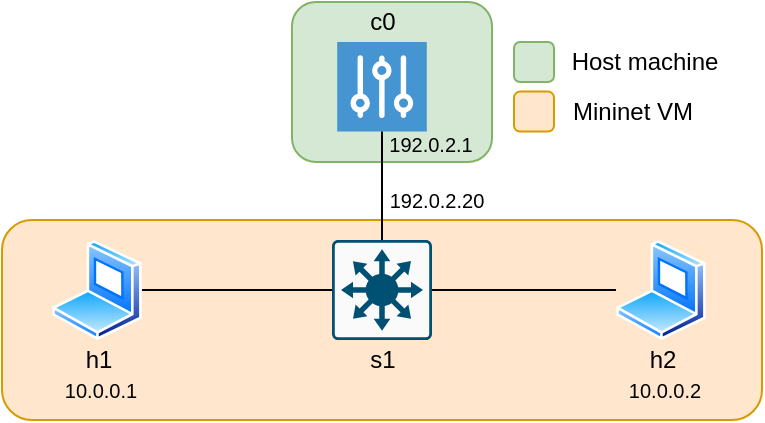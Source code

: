 <mxfile version="12.5.1" type="device"><diagram id="w_w8xXXC3iozpFcwya_7" name="Page-1"><mxGraphModel dx="569" dy="314" grid="1" gridSize="10" guides="1" tooltips="1" connect="1" arrows="1" fold="1" page="1" pageScale="1" pageWidth="1169" pageHeight="827" math="0" shadow="0"><root><mxCell id="0"/><mxCell id="1" parent="0"/><mxCell id="tBL6c-jtVdqmp4s9JYLr-20" value="" style="rounded=1;whiteSpace=wrap;html=1;fillColor=#d5e8d4;glass=0;shadow=0;comic=0;strokeColor=#82b366;" vertex="1" parent="1"><mxGeometry x="400" y="120" width="100" height="80" as="geometry"/></mxCell><mxCell id="tBL6c-jtVdqmp4s9JYLr-19" value="" style="rounded=1;whiteSpace=wrap;html=1;fillColor=#ffe6cc;glass=0;shadow=0;comic=0;strokeColor=#d79b00;" vertex="1" parent="1"><mxGeometry x="255" y="229" width="380" height="100" as="geometry"/></mxCell><mxCell id="tBL6c-jtVdqmp4s9JYLr-4" value="" style="points=[[0.015,0.015,0],[0.985,0.015,0],[0.985,0.985,0],[0.015,0.985,0],[0.25,0,0],[0.5,0,0],[0.75,0,0],[1,0.25,0],[1,0.5,0],[1,0.75,0],[0.75,1,0],[0.5,1,0],[0.25,1,0],[0,0.75,0],[0,0.5,0],[0,0.25,0]];verticalLabelPosition=bottom;html=1;verticalAlign=top;aspect=fixed;align=center;pointerEvents=1;shape=mxgraph.cisco19.rect;prIcon=l3_switch;fillColor=#FAFAFA;strokeColor=#005073;" vertex="1" parent="1"><mxGeometry x="420" y="239" width="50" height="50" as="geometry"/></mxCell><mxCell id="tBL6c-jtVdqmp4s9JYLr-5" value="" style="aspect=fixed;perimeter=ellipsePerimeter;html=1;align=center;shadow=0;dashed=0;spacingTop=3;image;image=img/lib/active_directory/laptop_client.svg;" vertex="1" parent="1"><mxGeometry x="562" y="239" width="45" height="50" as="geometry"/></mxCell><mxCell id="tBL6c-jtVdqmp4s9JYLr-6" value="" style="aspect=fixed;perimeter=ellipsePerimeter;html=1;align=center;shadow=0;dashed=0;spacingTop=3;image;image=img/lib/active_directory/laptop_client.svg;" vertex="1" parent="1"><mxGeometry x="280" y="239" width="45" height="50" as="geometry"/></mxCell><mxCell id="tBL6c-jtVdqmp4s9JYLr-7" value="" style="endArrow=none;html=1;entryX=0;entryY=0.5;entryDx=0;entryDy=0;entryPerimeter=0;exitX=1;exitY=0.5;exitDx=0;exitDy=0;" edge="1" parent="1" source="tBL6c-jtVdqmp4s9JYLr-6" target="tBL6c-jtVdqmp4s9JYLr-4"><mxGeometry width="50" height="50" relative="1" as="geometry"><mxPoint x="280" y="359" as="sourcePoint"/><mxPoint x="330" y="309" as="targetPoint"/></mxGeometry></mxCell><mxCell id="tBL6c-jtVdqmp4s9JYLr-8" value="" style="endArrow=none;html=1;entryX=0;entryY=0.5;entryDx=0;entryDy=0;exitX=1;exitY=0.5;exitDx=0;exitDy=0;exitPerimeter=0;" edge="1" parent="1" source="tBL6c-jtVdqmp4s9JYLr-4" target="tBL6c-jtVdqmp4s9JYLr-5"><mxGeometry width="50" height="50" relative="1" as="geometry"><mxPoint x="470.0" y="309" as="sourcePoint"/><mxPoint x="565" y="309" as="targetPoint"/></mxGeometry></mxCell><mxCell id="tBL6c-jtVdqmp4s9JYLr-9" value="h1" style="text;html=1;align=center;verticalAlign=middle;resizable=0;points=[];autosize=1;" vertex="1" parent="1"><mxGeometry x="287.5" y="289" width="30" height="20" as="geometry"/></mxCell><mxCell id="tBL6c-jtVdqmp4s9JYLr-10" value="h2" style="text;html=1;align=center;verticalAlign=middle;resizable=0;points=[];autosize=1;" vertex="1" parent="1"><mxGeometry x="569.5" y="289" width="30" height="20" as="geometry"/></mxCell><mxCell id="tBL6c-jtVdqmp4s9JYLr-11" value="s1" style="text;html=1;align=center;verticalAlign=middle;resizable=0;points=[];autosize=1;" vertex="1" parent="1"><mxGeometry x="430" y="289" width="30" height="20" as="geometry"/></mxCell><mxCell id="tBL6c-jtVdqmp4s9JYLr-14" value="" style="pointerEvents=1;shadow=0;dashed=0;html=1;strokeColor=none;fillColor=#4495D1;labelPosition=center;verticalLabelPosition=bottom;verticalAlign=top;align=center;outlineConnect=0;shape=mxgraph.veeam.controller;" vertex="1" parent="1"><mxGeometry x="422.6" y="140" width="44.8" height="44.8" as="geometry"/></mxCell><mxCell id="tBL6c-jtVdqmp4s9JYLr-15" value="" style="endArrow=none;html=1;entryX=0.5;entryY=0;entryDx=0;entryDy=0;entryPerimeter=0;" edge="1" parent="1" source="tBL6c-jtVdqmp4s9JYLr-14" target="tBL6c-jtVdqmp4s9JYLr-4"><mxGeometry width="50" height="50" relative="1" as="geometry"><mxPoint x="280" y="450" as="sourcePoint"/><mxPoint x="445" y="210" as="targetPoint"/></mxGeometry></mxCell><mxCell id="tBL6c-jtVdqmp4s9JYLr-18" value="c0" style="text;html=1;align=center;verticalAlign=middle;resizable=0;points=[];autosize=1;" vertex="1" parent="1"><mxGeometry x="430" y="120" width="30" height="20" as="geometry"/></mxCell><mxCell id="tBL6c-jtVdqmp4s9JYLr-21" value="&lt;font style=&quot;font-size: 10px&quot;&gt;10.0.0.1&lt;/font&gt;" style="text;html=1;align=center;verticalAlign=middle;resizable=0;points=[];autosize=1;" vertex="1" parent="1"><mxGeometry x="279" y="304" width="50" height="20" as="geometry"/></mxCell><mxCell id="tBL6c-jtVdqmp4s9JYLr-22" value="&lt;font style=&quot;font-size: 10px&quot;&gt;10.0.0.2&lt;/font&gt;" style="text;html=1;align=center;verticalAlign=middle;resizable=0;points=[];autosize=1;" vertex="1" parent="1"><mxGeometry x="561" y="304" width="50" height="20" as="geometry"/></mxCell><mxCell id="tBL6c-jtVdqmp4s9JYLr-24" value="&lt;font style=&quot;font-size: 10px&quot;&gt;192.0.2.1&lt;/font&gt;" style="text;html=1;align=center;verticalAlign=middle;resizable=0;points=[];autosize=1;" vertex="1" parent="1"><mxGeometry x="439" y="181" width="60" height="20" as="geometry"/></mxCell><mxCell id="tBL6c-jtVdqmp4s9JYLr-25" value="" style="rounded=1;whiteSpace=wrap;html=1;shadow=0;glass=0;comic=0;fillColor=#d5e8d4;strokeColor=#82b366;" vertex="1" parent="1"><mxGeometry x="511" y="140" width="20" height="20" as="geometry"/></mxCell><mxCell id="tBL6c-jtVdqmp4s9JYLr-26" value="" style="rounded=1;whiteSpace=wrap;html=1;shadow=0;glass=0;comic=0;fillColor=#ffe6cc;strokeColor=#d79b00;" vertex="1" parent="1"><mxGeometry x="511" y="164.8" width="20" height="20" as="geometry"/></mxCell><mxCell id="tBL6c-jtVdqmp4s9JYLr-27" value="Host machine" style="text;html=1;align=center;verticalAlign=middle;resizable=0;points=[];autosize=1;" vertex="1" parent="1"><mxGeometry x="531" y="140" width="90" height="20" as="geometry"/></mxCell><mxCell id="tBL6c-jtVdqmp4s9JYLr-28" value="Mininet VM" style="text;html=1;align=center;verticalAlign=middle;resizable=0;points=[];autosize=1;" vertex="1" parent="1"><mxGeometry x="530" y="164.8" width="80" height="20" as="geometry"/></mxCell><mxCell id="tBL6c-jtVdqmp4s9JYLr-31" value="&lt;font style=&quot;font-size: 10px&quot;&gt;192.0.2.20&lt;/font&gt;" style="text;html=1;align=center;verticalAlign=middle;resizable=0;points=[];autosize=1;" vertex="1" parent="1"><mxGeometry x="442" y="209" width="60" height="20" as="geometry"/></mxCell></root></mxGraphModel></diagram></mxfile>
